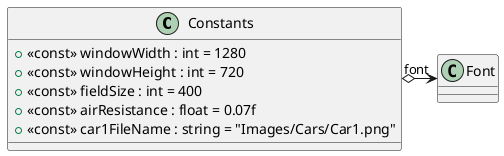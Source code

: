 @startuml
class Constants {
    + <<const>> windowWidth : int = 1280
    + <<const>> windowHeight : int = 720
    + <<const>> fieldSize : int = 400
    + <<const>> airResistance : float = 0.07f
    + <<const>> car1FileName : string = "Images/Cars/Car1.png"
}
Constants o-> "font" Font
@enduml

